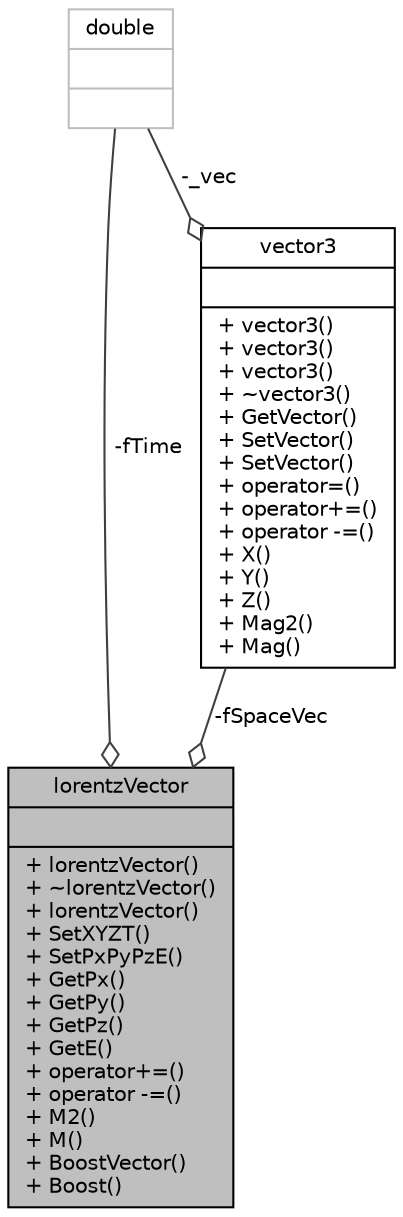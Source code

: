 digraph "lorentzVector"
{
 // LATEX_PDF_SIZE
  bgcolor="transparent";
  edge [fontname="Helvetica",fontsize="10",labelfontname="Helvetica",labelfontsize="10"];
  node [fontname="Helvetica",fontsize="10",shape=record];
  Node2 [label="{lorentzVector\n||+ lorentzVector()\l+ ~lorentzVector()\l+ lorentzVector()\l+ SetXYZT()\l+ SetPxPyPzE()\l+ GetPx()\l+ GetPy()\l+ GetPz()\l+ GetE()\l+ operator+=()\l+ operator -=()\l+ M2()\l+ M()\l+ BoostVector()\l+ Boost()\l}",height=0.2,width=0.4,color="black", fillcolor="grey75", style="filled", fontcolor="black",tooltip=" "];
  Node3 -> Node2 [color="grey25",fontsize="10",style="solid",label=" -fTime" ,arrowhead="odiamond",fontname="Helvetica"];
  Node3 [label="{double\n||}",height=0.2,width=0.4,color="grey75",tooltip=" "];
  Node4 -> Node2 [color="grey25",fontsize="10",style="solid",label=" -fSpaceVec" ,arrowhead="odiamond",fontname="Helvetica"];
  Node4 [label="{vector3\n||+ vector3()\l+ vector3()\l+ vector3()\l+ ~vector3()\l+ GetVector()\l+ SetVector()\l+ SetVector()\l+ operator=()\l+ operator+=()\l+ operator -=()\l+ X()\l+ Y()\l+ Z()\l+ Mag2()\l+ Mag()\l}",height=0.2,width=0.4,color="black",URL="$classvector3.html",tooltip=" "];
  Node3 -> Node4 [color="grey25",fontsize="10",style="solid",label=" -_vec" ,arrowhead="odiamond",fontname="Helvetica"];
}
